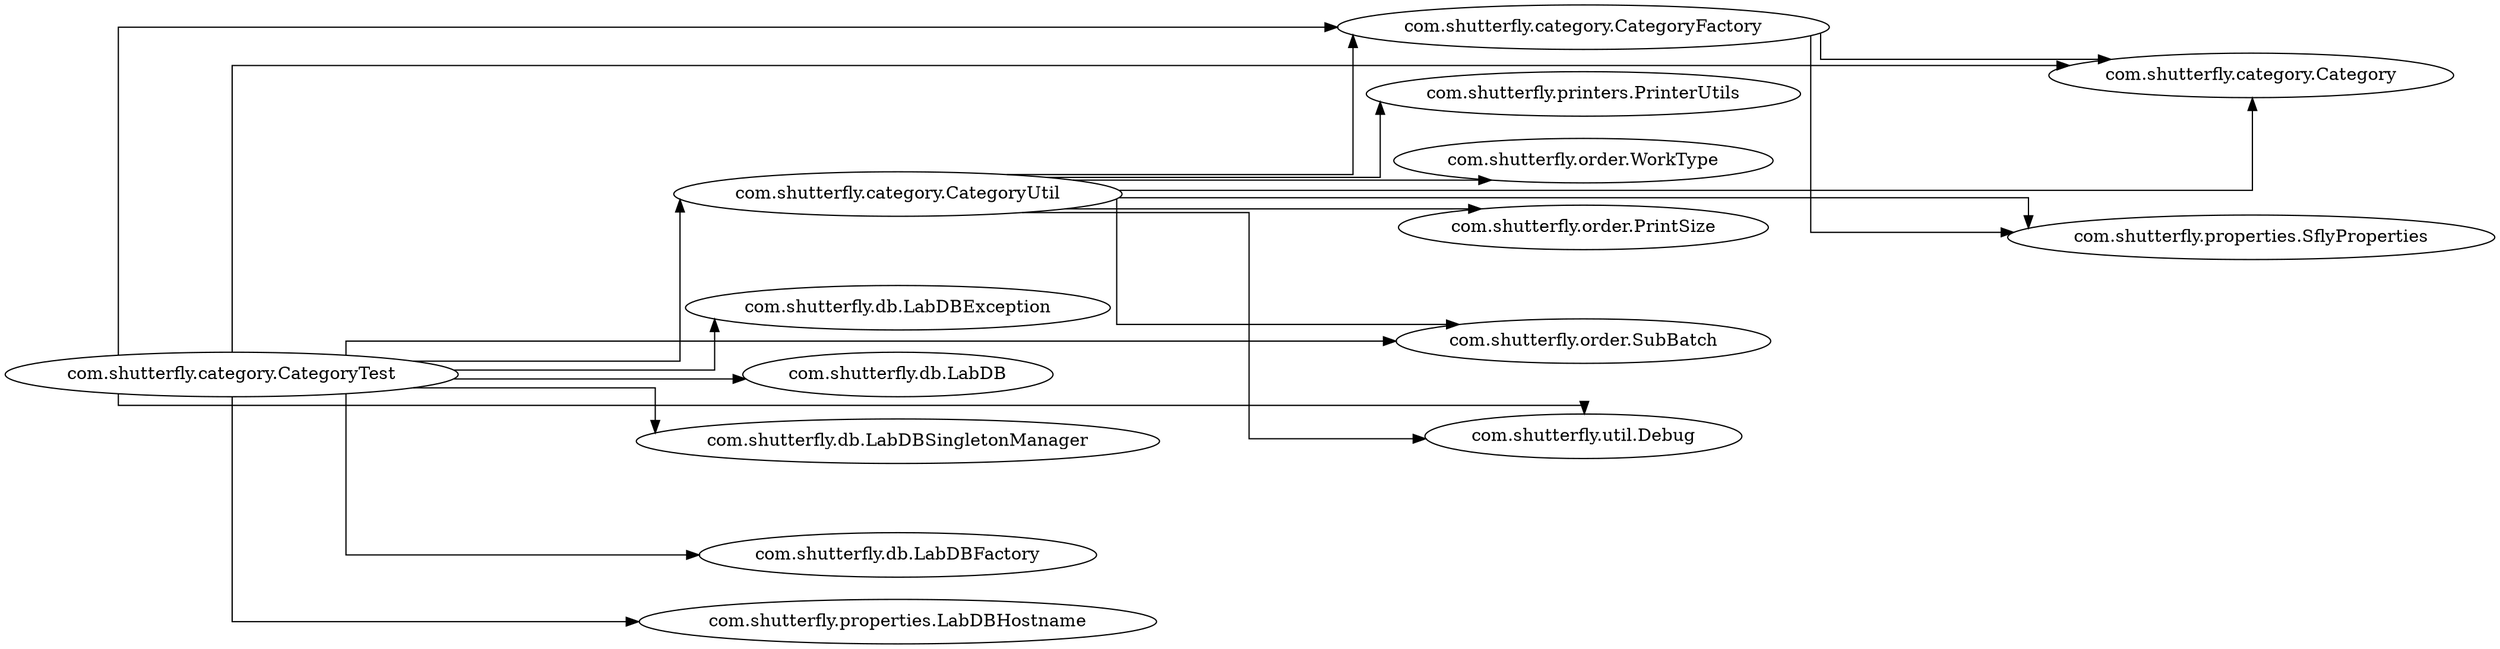 digraph dependencyGraph {
 concentrate=true;
 rankdir="LR"; 
ranksep="2.0";
"com.shutterfly.category.Category"; 
"com.shutterfly.category.CategoryFactory"; 
"com.shutterfly.category.CategoryFactory"->"com.shutterfly.category.Category";
"com.shutterfly.category.CategoryFactory"->"com.shutterfly.properties.SflyProperties";
"com.shutterfly.category.CategoryTest"; 
"com.shutterfly.category.CategoryTest"->"com.shutterfly.db.LabDBException";
"com.shutterfly.category.CategoryTest"->"com.shutterfly.category.Category";
"com.shutterfly.category.CategoryTest"->"com.shutterfly.db.LabDB";
"com.shutterfly.category.CategoryTest"->"com.shutterfly.db.LabDBSingletonManager";
"com.shutterfly.category.CategoryTest"->"com.shutterfly.order.SubBatch";
"com.shutterfly.category.CategoryTest"->"com.shutterfly.util.Debug";
"com.shutterfly.category.CategoryTest"->"com.shutterfly.db.LabDBFactory";
"com.shutterfly.category.CategoryTest"->"com.shutterfly.properties.LabDBHostname";
"com.shutterfly.category.CategoryTest"->"com.shutterfly.category.CategoryUtil";
"com.shutterfly.category.CategoryTest"->"com.shutterfly.category.CategoryFactory";
"com.shutterfly.category.CategoryUtil"; 
"com.shutterfly.category.CategoryUtil"->"com.shutterfly.order.SubBatch";
"com.shutterfly.category.CategoryUtil"->"com.shutterfly.category.Category";
"com.shutterfly.category.CategoryUtil"->"com.shutterfly.printers.PrinterUtils";
"com.shutterfly.category.CategoryUtil"->"com.shutterfly.category.CategoryFactory";
"com.shutterfly.category.CategoryUtil"->"com.shutterfly.order.WorkType";
"com.shutterfly.category.CategoryUtil"->"com.shutterfly.order.PrintSize";
"com.shutterfly.category.CategoryUtil"->"com.shutterfly.util.Debug";
"com.shutterfly.category.CategoryUtil"->"com.shutterfly.properties.SflyProperties";
splines="ortho";
}